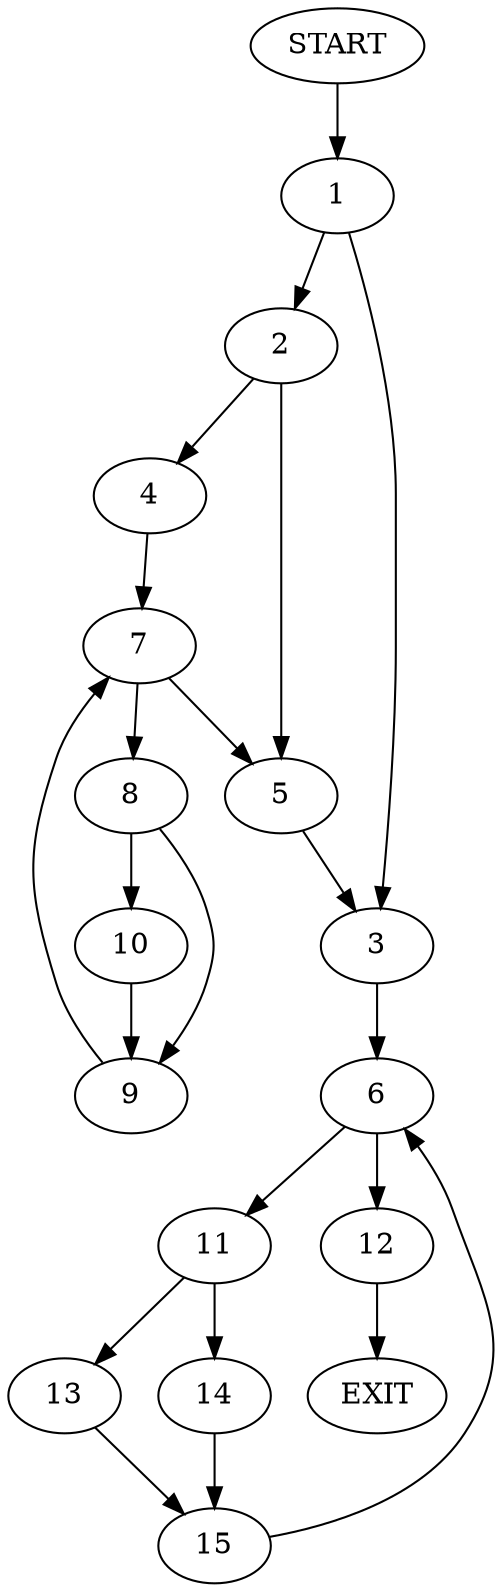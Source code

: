 digraph {
0 [label="START"]
16 [label="EXIT"]
0 -> 1
1 -> 2
1 -> 3
2 -> 4
2 -> 5
3 -> 6
4 -> 7
5 -> 3
7 -> 5
7 -> 8
8 -> 9
8 -> 10
9 -> 7
10 -> 9
6 -> 11
6 -> 12
12 -> 16
11 -> 13
11 -> 14
14 -> 15
13 -> 15
15 -> 6
}
